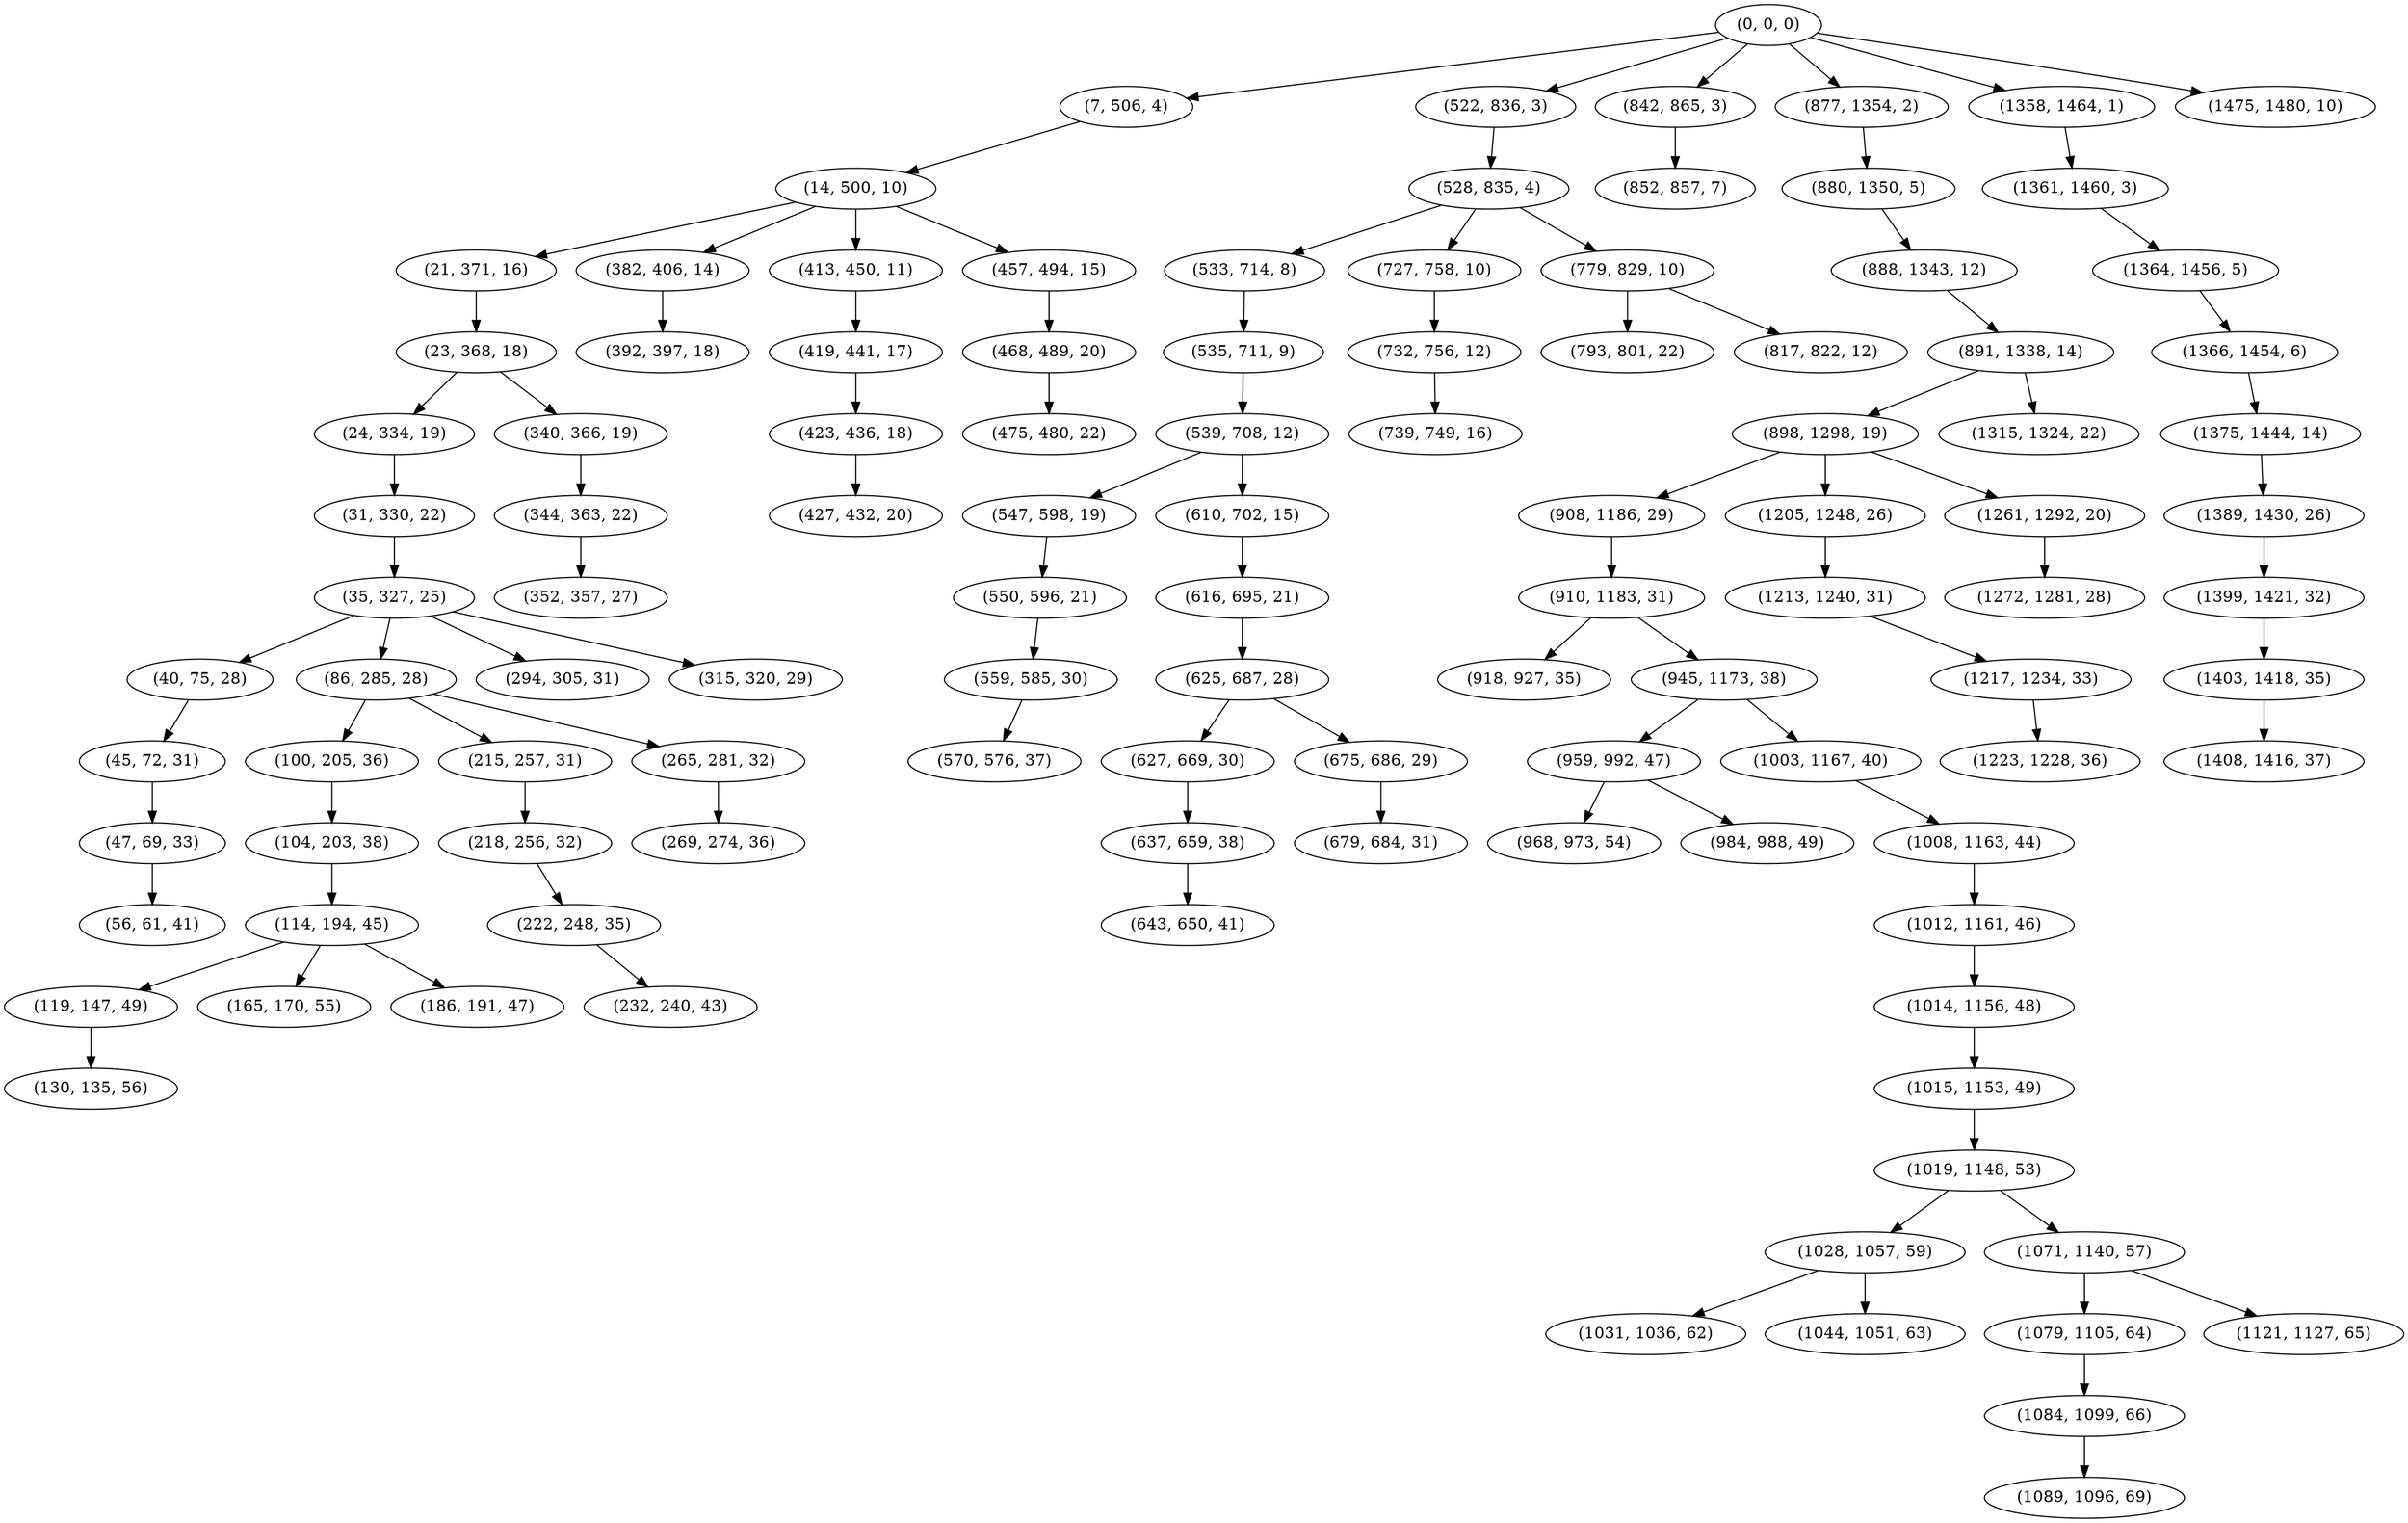 digraph tree {
    "(0, 0, 0)";
    "(7, 506, 4)";
    "(14, 500, 10)";
    "(21, 371, 16)";
    "(23, 368, 18)";
    "(24, 334, 19)";
    "(31, 330, 22)";
    "(35, 327, 25)";
    "(40, 75, 28)";
    "(45, 72, 31)";
    "(47, 69, 33)";
    "(56, 61, 41)";
    "(86, 285, 28)";
    "(100, 205, 36)";
    "(104, 203, 38)";
    "(114, 194, 45)";
    "(119, 147, 49)";
    "(130, 135, 56)";
    "(165, 170, 55)";
    "(186, 191, 47)";
    "(215, 257, 31)";
    "(218, 256, 32)";
    "(222, 248, 35)";
    "(232, 240, 43)";
    "(265, 281, 32)";
    "(269, 274, 36)";
    "(294, 305, 31)";
    "(315, 320, 29)";
    "(340, 366, 19)";
    "(344, 363, 22)";
    "(352, 357, 27)";
    "(382, 406, 14)";
    "(392, 397, 18)";
    "(413, 450, 11)";
    "(419, 441, 17)";
    "(423, 436, 18)";
    "(427, 432, 20)";
    "(457, 494, 15)";
    "(468, 489, 20)";
    "(475, 480, 22)";
    "(522, 836, 3)";
    "(528, 835, 4)";
    "(533, 714, 8)";
    "(535, 711, 9)";
    "(539, 708, 12)";
    "(547, 598, 19)";
    "(550, 596, 21)";
    "(559, 585, 30)";
    "(570, 576, 37)";
    "(610, 702, 15)";
    "(616, 695, 21)";
    "(625, 687, 28)";
    "(627, 669, 30)";
    "(637, 659, 38)";
    "(643, 650, 41)";
    "(675, 686, 29)";
    "(679, 684, 31)";
    "(727, 758, 10)";
    "(732, 756, 12)";
    "(739, 749, 16)";
    "(779, 829, 10)";
    "(793, 801, 22)";
    "(817, 822, 12)";
    "(842, 865, 3)";
    "(852, 857, 7)";
    "(877, 1354, 2)";
    "(880, 1350, 5)";
    "(888, 1343, 12)";
    "(891, 1338, 14)";
    "(898, 1298, 19)";
    "(908, 1186, 29)";
    "(910, 1183, 31)";
    "(918, 927, 35)";
    "(945, 1173, 38)";
    "(959, 992, 47)";
    "(968, 973, 54)";
    "(984, 988, 49)";
    "(1003, 1167, 40)";
    "(1008, 1163, 44)";
    "(1012, 1161, 46)";
    "(1014, 1156, 48)";
    "(1015, 1153, 49)";
    "(1019, 1148, 53)";
    "(1028, 1057, 59)";
    "(1031, 1036, 62)";
    "(1044, 1051, 63)";
    "(1071, 1140, 57)";
    "(1079, 1105, 64)";
    "(1084, 1099, 66)";
    "(1089, 1096, 69)";
    "(1121, 1127, 65)";
    "(1205, 1248, 26)";
    "(1213, 1240, 31)";
    "(1217, 1234, 33)";
    "(1223, 1228, 36)";
    "(1261, 1292, 20)";
    "(1272, 1281, 28)";
    "(1315, 1324, 22)";
    "(1358, 1464, 1)";
    "(1361, 1460, 3)";
    "(1364, 1456, 5)";
    "(1366, 1454, 6)";
    "(1375, 1444, 14)";
    "(1389, 1430, 26)";
    "(1399, 1421, 32)";
    "(1403, 1418, 35)";
    "(1408, 1416, 37)";
    "(1475, 1480, 10)";
    "(0, 0, 0)" -> "(7, 506, 4)";
    "(0, 0, 0)" -> "(522, 836, 3)";
    "(0, 0, 0)" -> "(842, 865, 3)";
    "(0, 0, 0)" -> "(877, 1354, 2)";
    "(0, 0, 0)" -> "(1358, 1464, 1)";
    "(0, 0, 0)" -> "(1475, 1480, 10)";
    "(7, 506, 4)" -> "(14, 500, 10)";
    "(14, 500, 10)" -> "(21, 371, 16)";
    "(14, 500, 10)" -> "(382, 406, 14)";
    "(14, 500, 10)" -> "(413, 450, 11)";
    "(14, 500, 10)" -> "(457, 494, 15)";
    "(21, 371, 16)" -> "(23, 368, 18)";
    "(23, 368, 18)" -> "(24, 334, 19)";
    "(23, 368, 18)" -> "(340, 366, 19)";
    "(24, 334, 19)" -> "(31, 330, 22)";
    "(31, 330, 22)" -> "(35, 327, 25)";
    "(35, 327, 25)" -> "(40, 75, 28)";
    "(35, 327, 25)" -> "(86, 285, 28)";
    "(35, 327, 25)" -> "(294, 305, 31)";
    "(35, 327, 25)" -> "(315, 320, 29)";
    "(40, 75, 28)" -> "(45, 72, 31)";
    "(45, 72, 31)" -> "(47, 69, 33)";
    "(47, 69, 33)" -> "(56, 61, 41)";
    "(86, 285, 28)" -> "(100, 205, 36)";
    "(86, 285, 28)" -> "(215, 257, 31)";
    "(86, 285, 28)" -> "(265, 281, 32)";
    "(100, 205, 36)" -> "(104, 203, 38)";
    "(104, 203, 38)" -> "(114, 194, 45)";
    "(114, 194, 45)" -> "(119, 147, 49)";
    "(114, 194, 45)" -> "(165, 170, 55)";
    "(114, 194, 45)" -> "(186, 191, 47)";
    "(119, 147, 49)" -> "(130, 135, 56)";
    "(215, 257, 31)" -> "(218, 256, 32)";
    "(218, 256, 32)" -> "(222, 248, 35)";
    "(222, 248, 35)" -> "(232, 240, 43)";
    "(265, 281, 32)" -> "(269, 274, 36)";
    "(340, 366, 19)" -> "(344, 363, 22)";
    "(344, 363, 22)" -> "(352, 357, 27)";
    "(382, 406, 14)" -> "(392, 397, 18)";
    "(413, 450, 11)" -> "(419, 441, 17)";
    "(419, 441, 17)" -> "(423, 436, 18)";
    "(423, 436, 18)" -> "(427, 432, 20)";
    "(457, 494, 15)" -> "(468, 489, 20)";
    "(468, 489, 20)" -> "(475, 480, 22)";
    "(522, 836, 3)" -> "(528, 835, 4)";
    "(528, 835, 4)" -> "(533, 714, 8)";
    "(528, 835, 4)" -> "(727, 758, 10)";
    "(528, 835, 4)" -> "(779, 829, 10)";
    "(533, 714, 8)" -> "(535, 711, 9)";
    "(535, 711, 9)" -> "(539, 708, 12)";
    "(539, 708, 12)" -> "(547, 598, 19)";
    "(539, 708, 12)" -> "(610, 702, 15)";
    "(547, 598, 19)" -> "(550, 596, 21)";
    "(550, 596, 21)" -> "(559, 585, 30)";
    "(559, 585, 30)" -> "(570, 576, 37)";
    "(610, 702, 15)" -> "(616, 695, 21)";
    "(616, 695, 21)" -> "(625, 687, 28)";
    "(625, 687, 28)" -> "(627, 669, 30)";
    "(625, 687, 28)" -> "(675, 686, 29)";
    "(627, 669, 30)" -> "(637, 659, 38)";
    "(637, 659, 38)" -> "(643, 650, 41)";
    "(675, 686, 29)" -> "(679, 684, 31)";
    "(727, 758, 10)" -> "(732, 756, 12)";
    "(732, 756, 12)" -> "(739, 749, 16)";
    "(779, 829, 10)" -> "(793, 801, 22)";
    "(779, 829, 10)" -> "(817, 822, 12)";
    "(842, 865, 3)" -> "(852, 857, 7)";
    "(877, 1354, 2)" -> "(880, 1350, 5)";
    "(880, 1350, 5)" -> "(888, 1343, 12)";
    "(888, 1343, 12)" -> "(891, 1338, 14)";
    "(891, 1338, 14)" -> "(898, 1298, 19)";
    "(891, 1338, 14)" -> "(1315, 1324, 22)";
    "(898, 1298, 19)" -> "(908, 1186, 29)";
    "(898, 1298, 19)" -> "(1205, 1248, 26)";
    "(898, 1298, 19)" -> "(1261, 1292, 20)";
    "(908, 1186, 29)" -> "(910, 1183, 31)";
    "(910, 1183, 31)" -> "(918, 927, 35)";
    "(910, 1183, 31)" -> "(945, 1173, 38)";
    "(945, 1173, 38)" -> "(959, 992, 47)";
    "(945, 1173, 38)" -> "(1003, 1167, 40)";
    "(959, 992, 47)" -> "(968, 973, 54)";
    "(959, 992, 47)" -> "(984, 988, 49)";
    "(1003, 1167, 40)" -> "(1008, 1163, 44)";
    "(1008, 1163, 44)" -> "(1012, 1161, 46)";
    "(1012, 1161, 46)" -> "(1014, 1156, 48)";
    "(1014, 1156, 48)" -> "(1015, 1153, 49)";
    "(1015, 1153, 49)" -> "(1019, 1148, 53)";
    "(1019, 1148, 53)" -> "(1028, 1057, 59)";
    "(1019, 1148, 53)" -> "(1071, 1140, 57)";
    "(1028, 1057, 59)" -> "(1031, 1036, 62)";
    "(1028, 1057, 59)" -> "(1044, 1051, 63)";
    "(1071, 1140, 57)" -> "(1079, 1105, 64)";
    "(1071, 1140, 57)" -> "(1121, 1127, 65)";
    "(1079, 1105, 64)" -> "(1084, 1099, 66)";
    "(1084, 1099, 66)" -> "(1089, 1096, 69)";
    "(1205, 1248, 26)" -> "(1213, 1240, 31)";
    "(1213, 1240, 31)" -> "(1217, 1234, 33)";
    "(1217, 1234, 33)" -> "(1223, 1228, 36)";
    "(1261, 1292, 20)" -> "(1272, 1281, 28)";
    "(1358, 1464, 1)" -> "(1361, 1460, 3)";
    "(1361, 1460, 3)" -> "(1364, 1456, 5)";
    "(1364, 1456, 5)" -> "(1366, 1454, 6)";
    "(1366, 1454, 6)" -> "(1375, 1444, 14)";
    "(1375, 1444, 14)" -> "(1389, 1430, 26)";
    "(1389, 1430, 26)" -> "(1399, 1421, 32)";
    "(1399, 1421, 32)" -> "(1403, 1418, 35)";
    "(1403, 1418, 35)" -> "(1408, 1416, 37)";
}
